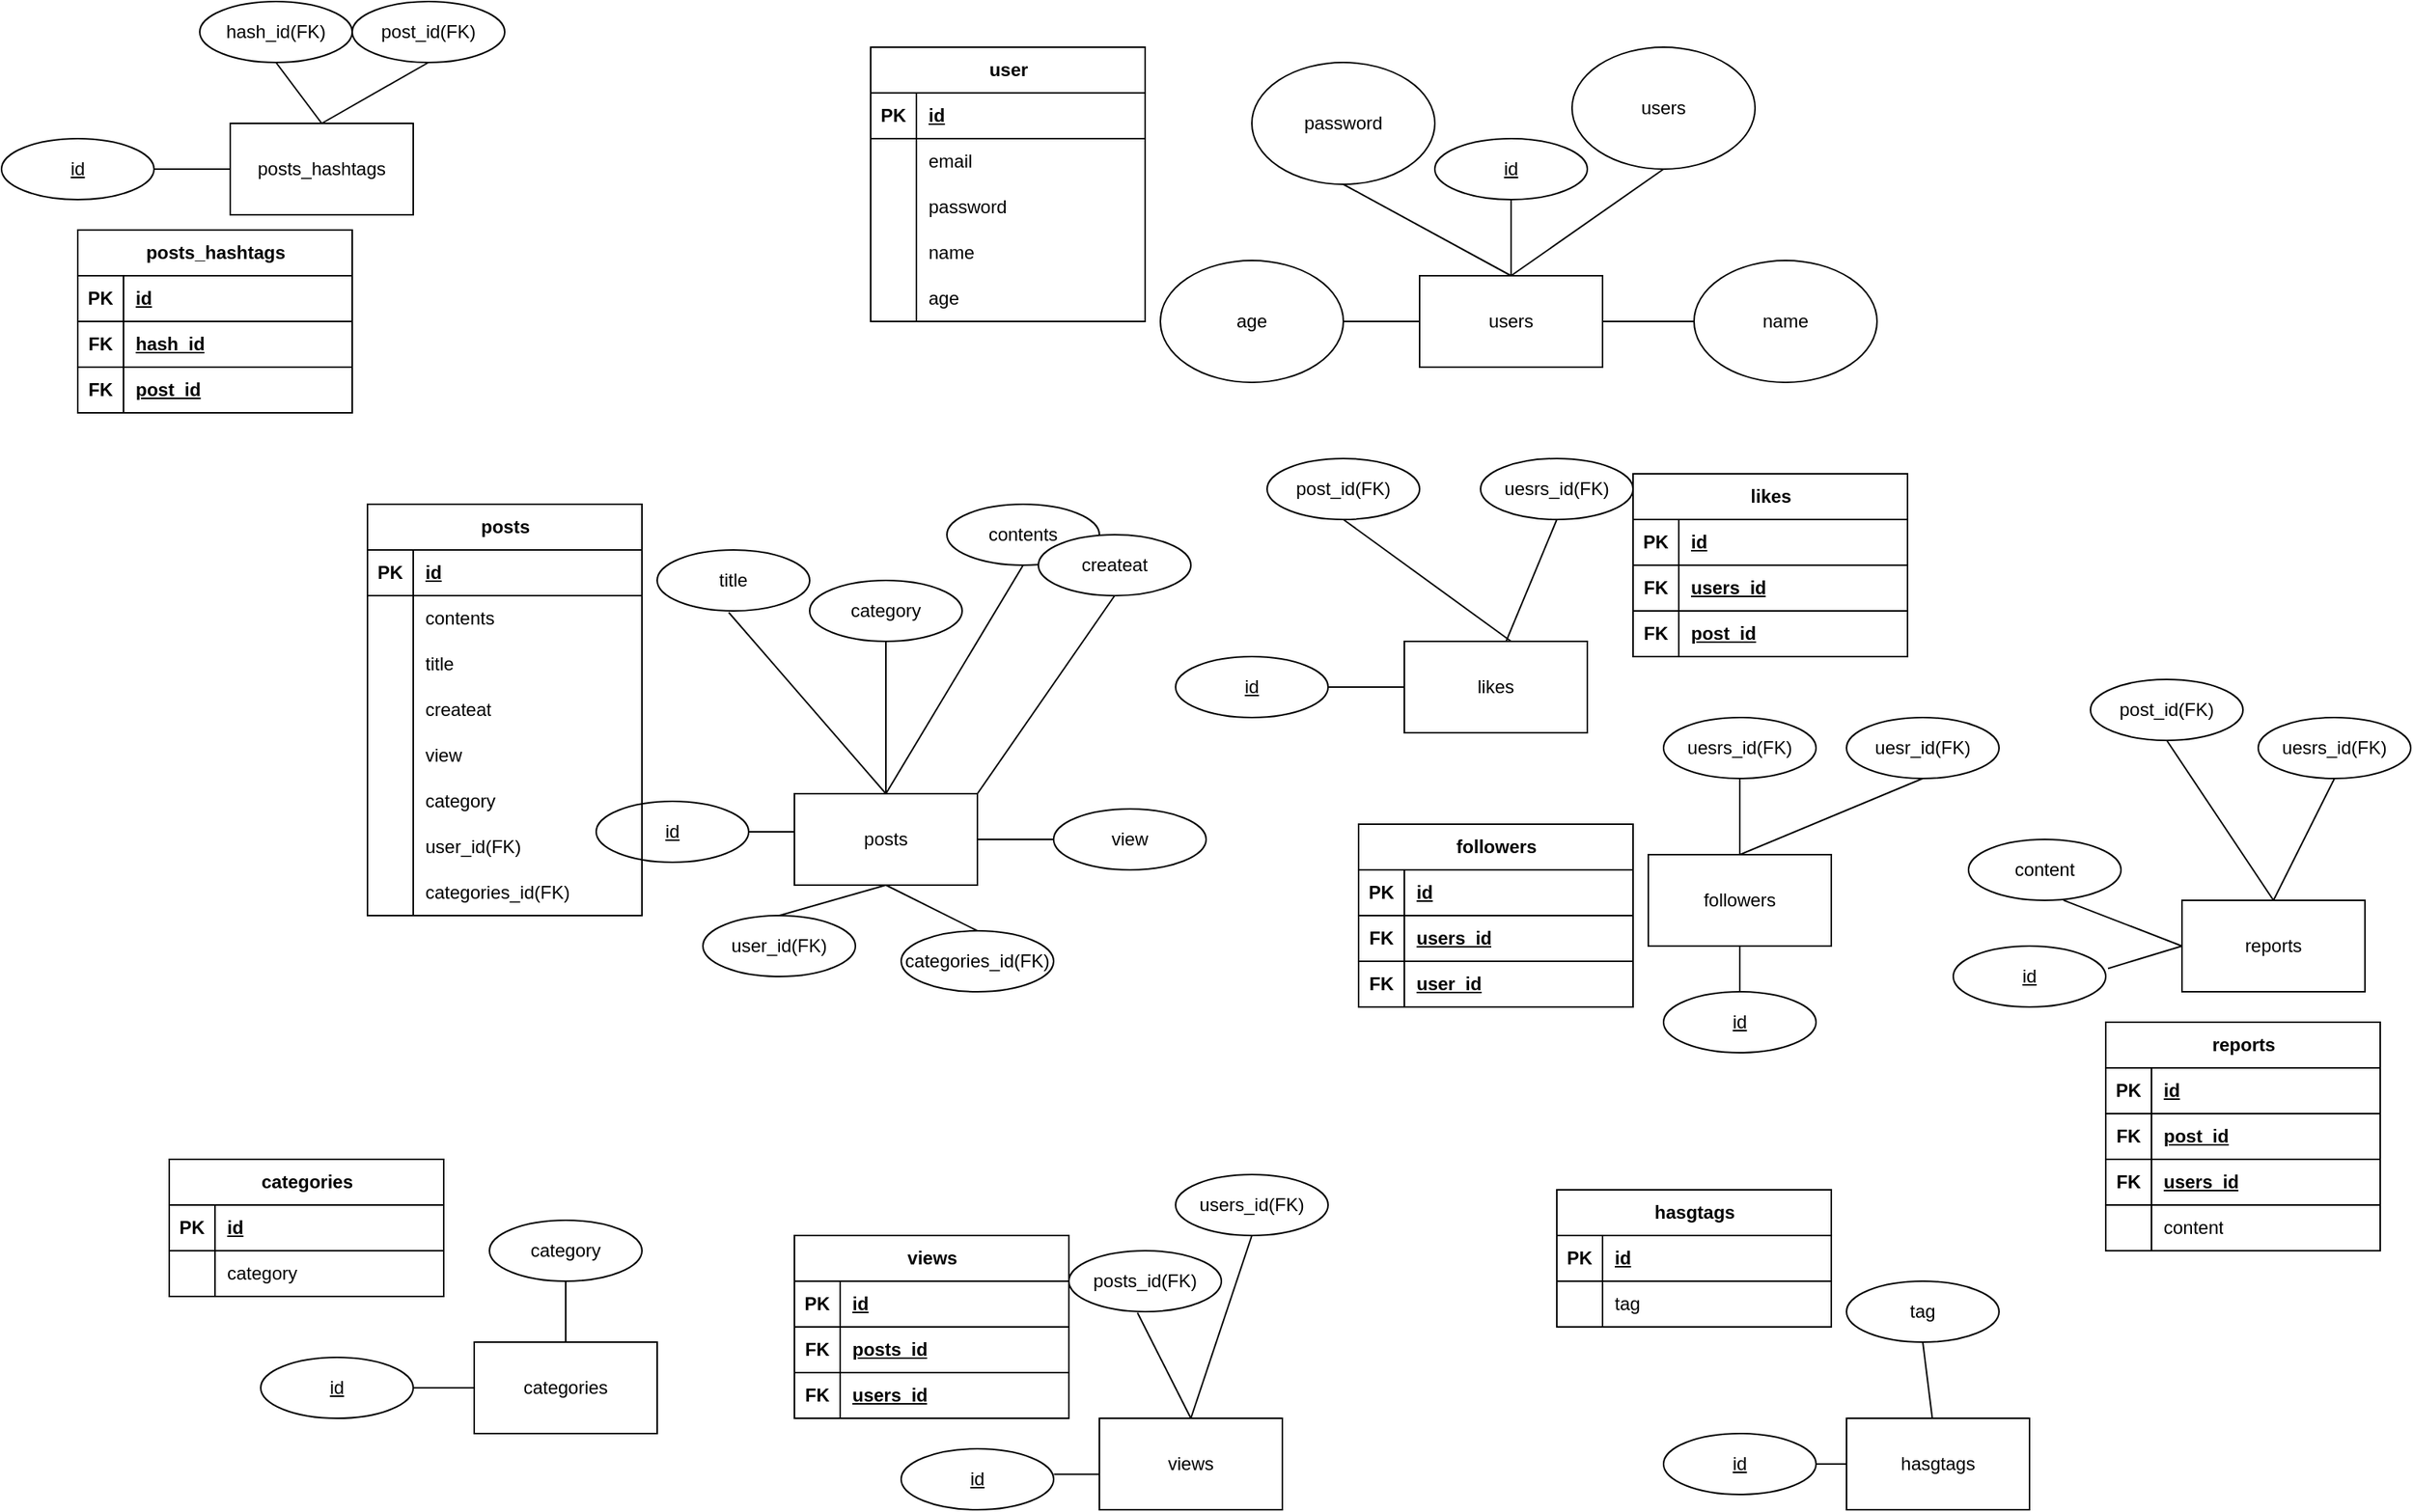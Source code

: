 <mxfile version="28.1.1">
  <diagram name="페이지-1" id="DIiM3CpsFBFA5YNQnWUd">
    <mxGraphModel dx="2733" dy="1023" grid="1" gridSize="10" guides="1" tooltips="1" connect="1" arrows="1" fold="1" page="1" pageScale="1" pageWidth="827" pageHeight="1169" math="0" shadow="0">
      <root>
        <mxCell id="0" />
        <mxCell id="1" parent="0" />
        <mxCell id="_alfN26JkG1Ao862oVnA-1" value="users" style="rounded=0;whiteSpace=wrap;html=1;" vertex="1" parent="1">
          <mxGeometry x="120" y="200" width="120" height="60" as="geometry" />
        </mxCell>
        <mxCell id="_alfN26JkG1Ao862oVnA-2" value="posts" style="rounded=0;whiteSpace=wrap;html=1;" vertex="1" parent="1">
          <mxGeometry x="-290" y="540" width="120" height="60" as="geometry" />
        </mxCell>
        <mxCell id="_alfN26JkG1Ao862oVnA-3" value="categories" style="rounded=0;whiteSpace=wrap;html=1;" vertex="1" parent="1">
          <mxGeometry x="-500" y="900" width="120" height="60" as="geometry" />
        </mxCell>
        <mxCell id="_alfN26JkG1Ao862oVnA-4" value="views" style="rounded=0;whiteSpace=wrap;html=1;" vertex="1" parent="1">
          <mxGeometry x="-90" y="950" width="120" height="60" as="geometry" />
        </mxCell>
        <mxCell id="_alfN26JkG1Ao862oVnA-5" value="hasgtags" style="rounded=0;whiteSpace=wrap;html=1;" vertex="1" parent="1">
          <mxGeometry x="400" y="950" width="120" height="60" as="geometry" />
        </mxCell>
        <mxCell id="_alfN26JkG1Ao862oVnA-6" value="likes" style="rounded=0;whiteSpace=wrap;html=1;" vertex="1" parent="1">
          <mxGeometry x="110" y="440" width="120" height="60" as="geometry" />
        </mxCell>
        <mxCell id="_alfN26JkG1Ao862oVnA-7" value="reports" style="rounded=0;whiteSpace=wrap;html=1;" vertex="1" parent="1">
          <mxGeometry x="620" y="610" width="120" height="60" as="geometry" />
        </mxCell>
        <mxCell id="_alfN26JkG1Ao862oVnA-8" value="posts_hashtags" style="rounded=0;whiteSpace=wrap;html=1;" vertex="1" parent="1">
          <mxGeometry x="-660" y="100" width="120" height="60" as="geometry" />
        </mxCell>
        <mxCell id="_alfN26JkG1Ao862oVnA-9" value="followers" style="rounded=0;whiteSpace=wrap;html=1;" vertex="1" parent="1">
          <mxGeometry x="270" y="580" width="120" height="60" as="geometry" />
        </mxCell>
        <mxCell id="_alfN26JkG1Ao862oVnA-11" value="users" style="ellipse;whiteSpace=wrap;html=1;" vertex="1" parent="1">
          <mxGeometry x="220" y="50" width="120" height="80" as="geometry" />
        </mxCell>
        <mxCell id="_alfN26JkG1Ao862oVnA-12" value="name" style="ellipse;whiteSpace=wrap;html=1;" vertex="1" parent="1">
          <mxGeometry x="300" y="190" width="120" height="80" as="geometry" />
        </mxCell>
        <mxCell id="_alfN26JkG1Ao862oVnA-13" value="age" style="ellipse;whiteSpace=wrap;html=1;" vertex="1" parent="1">
          <mxGeometry x="-50" y="190" width="120" height="80" as="geometry" />
        </mxCell>
        <mxCell id="_alfN26JkG1Ao862oVnA-14" value="id" style="ellipse;whiteSpace=wrap;html=1;align=center;fontStyle=4;" vertex="1" parent="1">
          <mxGeometry x="130" y="110" width="100" height="40" as="geometry" />
        </mxCell>
        <mxCell id="_alfN26JkG1Ao862oVnA-28" value="user" style="shape=table;startSize=30;container=1;collapsible=1;childLayout=tableLayout;fixedRows=1;rowLines=0;fontStyle=1;align=center;resizeLast=1;html=1;" vertex="1" parent="1">
          <mxGeometry x="-240" y="50" width="180" height="180" as="geometry" />
        </mxCell>
        <mxCell id="_alfN26JkG1Ao862oVnA-29" value="" style="shape=tableRow;horizontal=0;startSize=0;swimlaneHead=0;swimlaneBody=0;fillColor=none;collapsible=0;dropTarget=0;points=[[0,0.5],[1,0.5]];portConstraint=eastwest;top=0;left=0;right=0;bottom=1;" vertex="1" parent="_alfN26JkG1Ao862oVnA-28">
          <mxGeometry y="30" width="180" height="30" as="geometry" />
        </mxCell>
        <mxCell id="_alfN26JkG1Ao862oVnA-30" value="PK" style="shape=partialRectangle;connectable=0;fillColor=none;top=0;left=0;bottom=0;right=0;fontStyle=1;overflow=hidden;whiteSpace=wrap;html=1;" vertex="1" parent="_alfN26JkG1Ao862oVnA-29">
          <mxGeometry width="30" height="30" as="geometry">
            <mxRectangle width="30" height="30" as="alternateBounds" />
          </mxGeometry>
        </mxCell>
        <mxCell id="_alfN26JkG1Ao862oVnA-31" value="id" style="shape=partialRectangle;connectable=0;fillColor=none;top=0;left=0;bottom=0;right=0;align=left;spacingLeft=6;fontStyle=5;overflow=hidden;whiteSpace=wrap;html=1;" vertex="1" parent="_alfN26JkG1Ao862oVnA-29">
          <mxGeometry x="30" width="150" height="30" as="geometry">
            <mxRectangle width="150" height="30" as="alternateBounds" />
          </mxGeometry>
        </mxCell>
        <mxCell id="_alfN26JkG1Ao862oVnA-32" value="" style="shape=tableRow;horizontal=0;startSize=0;swimlaneHead=0;swimlaneBody=0;fillColor=none;collapsible=0;dropTarget=0;points=[[0,0.5],[1,0.5]];portConstraint=eastwest;top=0;left=0;right=0;bottom=0;" vertex="1" parent="_alfN26JkG1Ao862oVnA-28">
          <mxGeometry y="60" width="180" height="30" as="geometry" />
        </mxCell>
        <mxCell id="_alfN26JkG1Ao862oVnA-33" value="" style="shape=partialRectangle;connectable=0;fillColor=none;top=0;left=0;bottom=0;right=0;editable=1;overflow=hidden;whiteSpace=wrap;html=1;" vertex="1" parent="_alfN26JkG1Ao862oVnA-32">
          <mxGeometry width="30" height="30" as="geometry">
            <mxRectangle width="30" height="30" as="alternateBounds" />
          </mxGeometry>
        </mxCell>
        <mxCell id="_alfN26JkG1Ao862oVnA-34" value="email" style="shape=partialRectangle;connectable=0;fillColor=none;top=0;left=0;bottom=0;right=0;align=left;spacingLeft=6;overflow=hidden;whiteSpace=wrap;html=1;" vertex="1" parent="_alfN26JkG1Ao862oVnA-32">
          <mxGeometry x="30" width="150" height="30" as="geometry">
            <mxRectangle width="150" height="30" as="alternateBounds" />
          </mxGeometry>
        </mxCell>
        <mxCell id="_alfN26JkG1Ao862oVnA-35" value="" style="shape=tableRow;horizontal=0;startSize=0;swimlaneHead=0;swimlaneBody=0;fillColor=none;collapsible=0;dropTarget=0;points=[[0,0.5],[1,0.5]];portConstraint=eastwest;top=0;left=0;right=0;bottom=0;" vertex="1" parent="_alfN26JkG1Ao862oVnA-28">
          <mxGeometry y="90" width="180" height="30" as="geometry" />
        </mxCell>
        <mxCell id="_alfN26JkG1Ao862oVnA-36" value="" style="shape=partialRectangle;connectable=0;fillColor=none;top=0;left=0;bottom=0;right=0;editable=1;overflow=hidden;whiteSpace=wrap;html=1;" vertex="1" parent="_alfN26JkG1Ao862oVnA-35">
          <mxGeometry width="30" height="30" as="geometry">
            <mxRectangle width="30" height="30" as="alternateBounds" />
          </mxGeometry>
        </mxCell>
        <mxCell id="_alfN26JkG1Ao862oVnA-37" value="password" style="shape=partialRectangle;connectable=0;fillColor=none;top=0;left=0;bottom=0;right=0;align=left;spacingLeft=6;overflow=hidden;whiteSpace=wrap;html=1;" vertex="1" parent="_alfN26JkG1Ao862oVnA-35">
          <mxGeometry x="30" width="150" height="30" as="geometry">
            <mxRectangle width="150" height="30" as="alternateBounds" />
          </mxGeometry>
        </mxCell>
        <mxCell id="_alfN26JkG1Ao862oVnA-38" value="" style="shape=tableRow;horizontal=0;startSize=0;swimlaneHead=0;swimlaneBody=0;fillColor=none;collapsible=0;dropTarget=0;points=[[0,0.5],[1,0.5]];portConstraint=eastwest;top=0;left=0;right=0;bottom=0;" vertex="1" parent="_alfN26JkG1Ao862oVnA-28">
          <mxGeometry y="120" width="180" height="30" as="geometry" />
        </mxCell>
        <mxCell id="_alfN26JkG1Ao862oVnA-39" value="" style="shape=partialRectangle;connectable=0;fillColor=none;top=0;left=0;bottom=0;right=0;editable=1;overflow=hidden;whiteSpace=wrap;html=1;" vertex="1" parent="_alfN26JkG1Ao862oVnA-38">
          <mxGeometry width="30" height="30" as="geometry">
            <mxRectangle width="30" height="30" as="alternateBounds" />
          </mxGeometry>
        </mxCell>
        <mxCell id="_alfN26JkG1Ao862oVnA-40" value="name" style="shape=partialRectangle;connectable=0;fillColor=none;top=0;left=0;bottom=0;right=0;align=left;spacingLeft=6;overflow=hidden;whiteSpace=wrap;html=1;" vertex="1" parent="_alfN26JkG1Ao862oVnA-38">
          <mxGeometry x="30" width="150" height="30" as="geometry">
            <mxRectangle width="150" height="30" as="alternateBounds" />
          </mxGeometry>
        </mxCell>
        <mxCell id="_alfN26JkG1Ao862oVnA-42" value="" style="shape=tableRow;horizontal=0;startSize=0;swimlaneHead=0;swimlaneBody=0;fillColor=none;collapsible=0;dropTarget=0;points=[[0,0.5],[1,0.5]];portConstraint=eastwest;top=0;left=0;right=0;bottom=0;" vertex="1" parent="_alfN26JkG1Ao862oVnA-28">
          <mxGeometry y="150" width="180" height="30" as="geometry" />
        </mxCell>
        <mxCell id="_alfN26JkG1Ao862oVnA-43" value="" style="shape=partialRectangle;connectable=0;fillColor=none;top=0;left=0;bottom=0;right=0;editable=1;overflow=hidden;whiteSpace=wrap;html=1;" vertex="1" parent="_alfN26JkG1Ao862oVnA-42">
          <mxGeometry width="30" height="30" as="geometry">
            <mxRectangle width="30" height="30" as="alternateBounds" />
          </mxGeometry>
        </mxCell>
        <mxCell id="_alfN26JkG1Ao862oVnA-44" value="age" style="shape=partialRectangle;connectable=0;fillColor=none;top=0;left=0;bottom=0;right=0;align=left;spacingLeft=6;overflow=hidden;whiteSpace=wrap;html=1;" vertex="1" parent="_alfN26JkG1Ao862oVnA-42">
          <mxGeometry x="30" width="150" height="30" as="geometry">
            <mxRectangle width="150" height="30" as="alternateBounds" />
          </mxGeometry>
        </mxCell>
        <mxCell id="_alfN26JkG1Ao862oVnA-41" value="password" style="ellipse;whiteSpace=wrap;html=1;" vertex="1" parent="1">
          <mxGeometry x="10" y="60" width="120" height="80" as="geometry" />
        </mxCell>
        <mxCell id="_alfN26JkG1Ao862oVnA-45" value="" style="endArrow=none;html=1;rounded=0;exitX=1;exitY=0.5;exitDx=0;exitDy=0;" edge="1" parent="1" source="_alfN26JkG1Ao862oVnA-1" target="_alfN26JkG1Ao862oVnA-12">
          <mxGeometry relative="1" as="geometry">
            <mxPoint x="280.0" y="229.28" as="sourcePoint" />
            <mxPoint x="512.8" y="190.0" as="targetPoint" />
          </mxGeometry>
        </mxCell>
        <mxCell id="_alfN26JkG1Ao862oVnA-46" value="" style="endArrow=none;html=1;rounded=0;entryX=0.5;entryY=1;entryDx=0;entryDy=0;" edge="1" parent="1" target="_alfN26JkG1Ao862oVnA-11">
          <mxGeometry relative="1" as="geometry">
            <mxPoint x="180" y="200" as="sourcePoint" />
            <mxPoint x="440" y="225" as="targetPoint" />
          </mxGeometry>
        </mxCell>
        <mxCell id="_alfN26JkG1Ao862oVnA-47" value="" style="endArrow=none;html=1;rounded=0;entryX=0.5;entryY=1;entryDx=0;entryDy=0;" edge="1" parent="1" target="_alfN26JkG1Ao862oVnA-14">
          <mxGeometry relative="1" as="geometry">
            <mxPoint x="180" y="200" as="sourcePoint" />
            <mxPoint x="180" y="160" as="targetPoint" />
          </mxGeometry>
        </mxCell>
        <mxCell id="_alfN26JkG1Ao862oVnA-48" value="" style="endArrow=none;html=1;rounded=0;entryX=0.5;entryY=1;entryDx=0;entryDy=0;exitX=0.5;exitY=0;exitDx=0;exitDy=0;" edge="1" parent="1" source="_alfN26JkG1Ao862oVnA-1" target="_alfN26JkG1Ao862oVnA-41">
          <mxGeometry relative="1" as="geometry">
            <mxPoint x="180" y="197" as="sourcePoint" />
            <mxPoint x="72" y="160" as="targetPoint" />
          </mxGeometry>
        </mxCell>
        <mxCell id="_alfN26JkG1Ao862oVnA-49" value="" style="endArrow=none;html=1;rounded=0;entryX=1;entryY=0.5;entryDx=0;entryDy=0;" edge="1" parent="1" target="_alfN26JkG1Ao862oVnA-13">
          <mxGeometry relative="1" as="geometry">
            <mxPoint x="120" y="230" as="sourcePoint" />
            <mxPoint x="76" y="148" as="targetPoint" />
          </mxGeometry>
        </mxCell>
        <mxCell id="_alfN26JkG1Ao862oVnA-50" value="categories_id(FK)" style="ellipse;whiteSpace=wrap;html=1;align=center;" vertex="1" parent="1">
          <mxGeometry x="-220" y="630" width="100" height="40" as="geometry" />
        </mxCell>
        <mxCell id="_alfN26JkG1Ao862oVnA-51" value="user_id(FK)" style="ellipse;whiteSpace=wrap;html=1;align=center;" vertex="1" parent="1">
          <mxGeometry x="-350" y="620" width="100" height="40" as="geometry" />
        </mxCell>
        <mxCell id="_alfN26JkG1Ao862oVnA-52" value="view" style="ellipse;whiteSpace=wrap;html=1;align=center;" vertex="1" parent="1">
          <mxGeometry x="-120" y="550" width="100" height="40" as="geometry" />
        </mxCell>
        <mxCell id="_alfN26JkG1Ao862oVnA-53" value="title" style="ellipse;whiteSpace=wrap;html=1;align=center;" vertex="1" parent="1">
          <mxGeometry x="-380" y="380" width="100" height="40" as="geometry" />
        </mxCell>
        <mxCell id="_alfN26JkG1Ao862oVnA-54" value="contents" style="ellipse;whiteSpace=wrap;html=1;align=center;" vertex="1" parent="1">
          <mxGeometry x="-190" y="350" width="100" height="40" as="geometry" />
        </mxCell>
        <mxCell id="_alfN26JkG1Ao862oVnA-55" value="createat" style="ellipse;whiteSpace=wrap;html=1;align=center;" vertex="1" parent="1">
          <mxGeometry x="-130" y="370" width="100" height="40" as="geometry" />
        </mxCell>
        <mxCell id="_alfN26JkG1Ao862oVnA-56" value="category" style="ellipse;whiteSpace=wrap;html=1;align=center;" vertex="1" parent="1">
          <mxGeometry x="-280" y="400" width="100" height="40" as="geometry" />
        </mxCell>
        <mxCell id="_alfN26JkG1Ao862oVnA-57" value="id" style="ellipse;whiteSpace=wrap;html=1;align=center;fontStyle=4;" vertex="1" parent="1">
          <mxGeometry x="-420" y="545" width="100" height="40" as="geometry" />
        </mxCell>
        <mxCell id="_alfN26JkG1Ao862oVnA-59" value="" style="endArrow=none;html=1;rounded=0;exitX=1;exitY=0.5;exitDx=0;exitDy=0;entryX=0;entryY=0.417;entryDx=0;entryDy=0;entryPerimeter=0;" edge="1" parent="1" source="_alfN26JkG1Ao862oVnA-57" target="_alfN26JkG1Ao862oVnA-2">
          <mxGeometry relative="1" as="geometry">
            <mxPoint x="-120" y="500" as="sourcePoint" />
            <mxPoint x="40" y="500" as="targetPoint" />
          </mxGeometry>
        </mxCell>
        <mxCell id="_alfN26JkG1Ao862oVnA-60" value="" style="endArrow=none;html=1;rounded=0;exitX=0.5;exitY=1;exitDx=0;exitDy=0;entryX=0.5;entryY=0;entryDx=0;entryDy=0;" edge="1" parent="1" source="_alfN26JkG1Ao862oVnA-56" target="_alfN26JkG1Ao862oVnA-2">
          <mxGeometry relative="1" as="geometry">
            <mxPoint x="-230" y="500" as="sourcePoint" />
            <mxPoint x="-200" y="500" as="targetPoint" />
          </mxGeometry>
        </mxCell>
        <mxCell id="_alfN26JkG1Ao862oVnA-61" value="" style="endArrow=none;html=1;rounded=0;exitX=0.5;exitY=1;exitDx=0;exitDy=0;entryX=0.5;entryY=0;entryDx=0;entryDy=0;" edge="1" parent="1" source="_alfN26JkG1Ao862oVnA-54" target="_alfN26JkG1Ao862oVnA-2">
          <mxGeometry relative="1" as="geometry">
            <mxPoint x="-220" y="450" as="sourcePoint" />
            <mxPoint x="-220" y="550" as="targetPoint" />
          </mxGeometry>
        </mxCell>
        <mxCell id="_alfN26JkG1Ao862oVnA-62" value="" style="endArrow=none;html=1;rounded=0;exitX=0.5;exitY=1;exitDx=0;exitDy=0;entryX=1;entryY=0;entryDx=0;entryDy=0;" edge="1" parent="1" source="_alfN26JkG1Ao862oVnA-55" target="_alfN26JkG1Ao862oVnA-2">
          <mxGeometry relative="1" as="geometry">
            <mxPoint x="-140" y="480" as="sourcePoint" />
            <mxPoint x="-220" y="550" as="targetPoint" />
          </mxGeometry>
        </mxCell>
        <mxCell id="_alfN26JkG1Ao862oVnA-63" value="" style="endArrow=none;html=1;rounded=0;exitX=0.469;exitY=1.025;exitDx=0;exitDy=0;entryX=0.5;entryY=0;entryDx=0;entryDy=0;exitPerimeter=0;" edge="1" parent="1" source="_alfN26JkG1Ao862oVnA-53" target="_alfN26JkG1Ao862oVnA-2">
          <mxGeometry relative="1" as="geometry">
            <mxPoint x="-220" y="450" as="sourcePoint" />
            <mxPoint x="-220" y="550" as="targetPoint" />
          </mxGeometry>
        </mxCell>
        <mxCell id="_alfN26JkG1Ao862oVnA-64" value="posts" style="shape=table;startSize=30;container=1;collapsible=1;childLayout=tableLayout;fixedRows=1;rowLines=0;fontStyle=1;align=center;resizeLast=1;html=1;" vertex="1" parent="1">
          <mxGeometry x="-570" y="350" width="180" height="270" as="geometry" />
        </mxCell>
        <mxCell id="_alfN26JkG1Ao862oVnA-65" value="" style="shape=tableRow;horizontal=0;startSize=0;swimlaneHead=0;swimlaneBody=0;fillColor=none;collapsible=0;dropTarget=0;points=[[0,0.5],[1,0.5]];portConstraint=eastwest;top=0;left=0;right=0;bottom=1;" vertex="1" parent="_alfN26JkG1Ao862oVnA-64">
          <mxGeometry y="30" width="180" height="30" as="geometry" />
        </mxCell>
        <mxCell id="_alfN26JkG1Ao862oVnA-66" value="PK" style="shape=partialRectangle;connectable=0;fillColor=none;top=0;left=0;bottom=0;right=0;fontStyle=1;overflow=hidden;whiteSpace=wrap;html=1;" vertex="1" parent="_alfN26JkG1Ao862oVnA-65">
          <mxGeometry width="30" height="30" as="geometry">
            <mxRectangle width="30" height="30" as="alternateBounds" />
          </mxGeometry>
        </mxCell>
        <mxCell id="_alfN26JkG1Ao862oVnA-67" value="id" style="shape=partialRectangle;connectable=0;fillColor=none;top=0;left=0;bottom=0;right=0;align=left;spacingLeft=6;fontStyle=5;overflow=hidden;whiteSpace=wrap;html=1;" vertex="1" parent="_alfN26JkG1Ao862oVnA-65">
          <mxGeometry x="30" width="150" height="30" as="geometry">
            <mxRectangle width="150" height="30" as="alternateBounds" />
          </mxGeometry>
        </mxCell>
        <mxCell id="_alfN26JkG1Ao862oVnA-68" value="" style="shape=tableRow;horizontal=0;startSize=0;swimlaneHead=0;swimlaneBody=0;fillColor=none;collapsible=0;dropTarget=0;points=[[0,0.5],[1,0.5]];portConstraint=eastwest;top=0;left=0;right=0;bottom=0;" vertex="1" parent="_alfN26JkG1Ao862oVnA-64">
          <mxGeometry y="60" width="180" height="30" as="geometry" />
        </mxCell>
        <mxCell id="_alfN26JkG1Ao862oVnA-69" value="" style="shape=partialRectangle;connectable=0;fillColor=none;top=0;left=0;bottom=0;right=0;editable=1;overflow=hidden;whiteSpace=wrap;html=1;" vertex="1" parent="_alfN26JkG1Ao862oVnA-68">
          <mxGeometry width="30" height="30" as="geometry">
            <mxRectangle width="30" height="30" as="alternateBounds" />
          </mxGeometry>
        </mxCell>
        <mxCell id="_alfN26JkG1Ao862oVnA-70" value="contents" style="shape=partialRectangle;connectable=0;fillColor=none;top=0;left=0;bottom=0;right=0;align=left;spacingLeft=6;overflow=hidden;whiteSpace=wrap;html=1;" vertex="1" parent="_alfN26JkG1Ao862oVnA-68">
          <mxGeometry x="30" width="150" height="30" as="geometry">
            <mxRectangle width="150" height="30" as="alternateBounds" />
          </mxGeometry>
        </mxCell>
        <mxCell id="_alfN26JkG1Ao862oVnA-71" value="" style="shape=tableRow;horizontal=0;startSize=0;swimlaneHead=0;swimlaneBody=0;fillColor=none;collapsible=0;dropTarget=0;points=[[0,0.5],[1,0.5]];portConstraint=eastwest;top=0;left=0;right=0;bottom=0;" vertex="1" parent="_alfN26JkG1Ao862oVnA-64">
          <mxGeometry y="90" width="180" height="30" as="geometry" />
        </mxCell>
        <mxCell id="_alfN26JkG1Ao862oVnA-72" value="" style="shape=partialRectangle;connectable=0;fillColor=none;top=0;left=0;bottom=0;right=0;editable=1;overflow=hidden;whiteSpace=wrap;html=1;" vertex="1" parent="_alfN26JkG1Ao862oVnA-71">
          <mxGeometry width="30" height="30" as="geometry">
            <mxRectangle width="30" height="30" as="alternateBounds" />
          </mxGeometry>
        </mxCell>
        <mxCell id="_alfN26JkG1Ao862oVnA-73" value="title" style="shape=partialRectangle;connectable=0;fillColor=none;top=0;left=0;bottom=0;right=0;align=left;spacingLeft=6;overflow=hidden;whiteSpace=wrap;html=1;" vertex="1" parent="_alfN26JkG1Ao862oVnA-71">
          <mxGeometry x="30" width="150" height="30" as="geometry">
            <mxRectangle width="150" height="30" as="alternateBounds" />
          </mxGeometry>
        </mxCell>
        <mxCell id="_alfN26JkG1Ao862oVnA-74" value="" style="shape=tableRow;horizontal=0;startSize=0;swimlaneHead=0;swimlaneBody=0;fillColor=none;collapsible=0;dropTarget=0;points=[[0,0.5],[1,0.5]];portConstraint=eastwest;top=0;left=0;right=0;bottom=0;" vertex="1" parent="_alfN26JkG1Ao862oVnA-64">
          <mxGeometry y="120" width="180" height="30" as="geometry" />
        </mxCell>
        <mxCell id="_alfN26JkG1Ao862oVnA-75" value="" style="shape=partialRectangle;connectable=0;fillColor=none;top=0;left=0;bottom=0;right=0;editable=1;overflow=hidden;whiteSpace=wrap;html=1;" vertex="1" parent="_alfN26JkG1Ao862oVnA-74">
          <mxGeometry width="30" height="30" as="geometry">
            <mxRectangle width="30" height="30" as="alternateBounds" />
          </mxGeometry>
        </mxCell>
        <mxCell id="_alfN26JkG1Ao862oVnA-76" value="createat" style="shape=partialRectangle;connectable=0;fillColor=none;top=0;left=0;bottom=0;right=0;align=left;spacingLeft=6;overflow=hidden;whiteSpace=wrap;html=1;" vertex="1" parent="_alfN26JkG1Ao862oVnA-74">
          <mxGeometry x="30" width="150" height="30" as="geometry">
            <mxRectangle width="150" height="30" as="alternateBounds" />
          </mxGeometry>
        </mxCell>
        <mxCell id="_alfN26JkG1Ao862oVnA-77" value="" style="shape=tableRow;horizontal=0;startSize=0;swimlaneHead=0;swimlaneBody=0;fillColor=none;collapsible=0;dropTarget=0;points=[[0,0.5],[1,0.5]];portConstraint=eastwest;top=0;left=0;right=0;bottom=0;" vertex="1" parent="_alfN26JkG1Ao862oVnA-64">
          <mxGeometry y="150" width="180" height="30" as="geometry" />
        </mxCell>
        <mxCell id="_alfN26JkG1Ao862oVnA-78" value="" style="shape=partialRectangle;connectable=0;fillColor=none;top=0;left=0;bottom=0;right=0;editable=1;overflow=hidden;whiteSpace=wrap;html=1;" vertex="1" parent="_alfN26JkG1Ao862oVnA-77">
          <mxGeometry width="30" height="30" as="geometry">
            <mxRectangle width="30" height="30" as="alternateBounds" />
          </mxGeometry>
        </mxCell>
        <mxCell id="_alfN26JkG1Ao862oVnA-79" value="view" style="shape=partialRectangle;connectable=0;fillColor=none;top=0;left=0;bottom=0;right=0;align=left;spacingLeft=6;overflow=hidden;whiteSpace=wrap;html=1;" vertex="1" parent="_alfN26JkG1Ao862oVnA-77">
          <mxGeometry x="30" width="150" height="30" as="geometry">
            <mxRectangle width="150" height="30" as="alternateBounds" />
          </mxGeometry>
        </mxCell>
        <mxCell id="_alfN26JkG1Ao862oVnA-83" value="" style="shape=tableRow;horizontal=0;startSize=0;swimlaneHead=0;swimlaneBody=0;fillColor=none;collapsible=0;dropTarget=0;points=[[0,0.5],[1,0.5]];portConstraint=eastwest;top=0;left=0;right=0;bottom=0;" vertex="1" parent="_alfN26JkG1Ao862oVnA-64">
          <mxGeometry y="180" width="180" height="30" as="geometry" />
        </mxCell>
        <mxCell id="_alfN26JkG1Ao862oVnA-84" value="" style="shape=partialRectangle;connectable=0;fillColor=none;top=0;left=0;bottom=0;right=0;editable=1;overflow=hidden;whiteSpace=wrap;html=1;" vertex="1" parent="_alfN26JkG1Ao862oVnA-83">
          <mxGeometry width="30" height="30" as="geometry">
            <mxRectangle width="30" height="30" as="alternateBounds" />
          </mxGeometry>
        </mxCell>
        <mxCell id="_alfN26JkG1Ao862oVnA-85" value="category" style="shape=partialRectangle;connectable=0;fillColor=none;top=0;left=0;bottom=0;right=0;align=left;spacingLeft=6;overflow=hidden;whiteSpace=wrap;html=1;" vertex="1" parent="_alfN26JkG1Ao862oVnA-83">
          <mxGeometry x="30" width="150" height="30" as="geometry">
            <mxRectangle width="150" height="30" as="alternateBounds" />
          </mxGeometry>
        </mxCell>
        <mxCell id="_alfN26JkG1Ao862oVnA-105" value="" style="shape=tableRow;horizontal=0;startSize=0;swimlaneHead=0;swimlaneBody=0;fillColor=none;collapsible=0;dropTarget=0;points=[[0,0.5],[1,0.5]];portConstraint=eastwest;top=0;left=0;right=0;bottom=0;" vertex="1" parent="_alfN26JkG1Ao862oVnA-64">
          <mxGeometry y="210" width="180" height="30" as="geometry" />
        </mxCell>
        <mxCell id="_alfN26JkG1Ao862oVnA-106" value="" style="shape=partialRectangle;connectable=0;fillColor=none;top=0;left=0;bottom=0;right=0;editable=1;overflow=hidden;whiteSpace=wrap;html=1;" vertex="1" parent="_alfN26JkG1Ao862oVnA-105">
          <mxGeometry width="30" height="30" as="geometry">
            <mxRectangle width="30" height="30" as="alternateBounds" />
          </mxGeometry>
        </mxCell>
        <mxCell id="_alfN26JkG1Ao862oVnA-107" value="user_id(FK)" style="shape=partialRectangle;connectable=0;fillColor=none;top=0;left=0;bottom=0;right=0;align=left;spacingLeft=6;overflow=hidden;whiteSpace=wrap;html=1;" vertex="1" parent="_alfN26JkG1Ao862oVnA-105">
          <mxGeometry x="30" width="150" height="30" as="geometry">
            <mxRectangle width="150" height="30" as="alternateBounds" />
          </mxGeometry>
        </mxCell>
        <mxCell id="_alfN26JkG1Ao862oVnA-108" value="" style="shape=tableRow;horizontal=0;startSize=0;swimlaneHead=0;swimlaneBody=0;fillColor=none;collapsible=0;dropTarget=0;points=[[0,0.5],[1,0.5]];portConstraint=eastwest;top=0;left=0;right=0;bottom=0;" vertex="1" parent="_alfN26JkG1Ao862oVnA-64">
          <mxGeometry y="240" width="180" height="30" as="geometry" />
        </mxCell>
        <mxCell id="_alfN26JkG1Ao862oVnA-109" value="" style="shape=partialRectangle;connectable=0;fillColor=none;top=0;left=0;bottom=0;right=0;editable=1;overflow=hidden;whiteSpace=wrap;html=1;" vertex="1" parent="_alfN26JkG1Ao862oVnA-108">
          <mxGeometry width="30" height="30" as="geometry">
            <mxRectangle width="30" height="30" as="alternateBounds" />
          </mxGeometry>
        </mxCell>
        <mxCell id="_alfN26JkG1Ao862oVnA-110" value="categories_id(FK)" style="shape=partialRectangle;connectable=0;fillColor=none;top=0;left=0;bottom=0;right=0;align=left;spacingLeft=6;overflow=hidden;whiteSpace=wrap;html=1;" vertex="1" parent="_alfN26JkG1Ao862oVnA-108">
          <mxGeometry x="30" width="150" height="30" as="geometry">
            <mxRectangle width="150" height="30" as="alternateBounds" />
          </mxGeometry>
        </mxCell>
        <mxCell id="_alfN26JkG1Ao862oVnA-80" value="" style="endArrow=none;html=1;rounded=0;exitX=1;exitY=0.5;exitDx=0;exitDy=0;entryX=0;entryY=0.5;entryDx=0;entryDy=0;" edge="1" parent="1" source="_alfN26JkG1Ao862oVnA-2" target="_alfN26JkG1Ao862oVnA-52">
          <mxGeometry relative="1" as="geometry">
            <mxPoint x="-120" y="500" as="sourcePoint" />
            <mxPoint x="40" y="500" as="targetPoint" />
          </mxGeometry>
        </mxCell>
        <mxCell id="_alfN26JkG1Ao862oVnA-81" value="" style="endArrow=none;html=1;rounded=0;exitX=0.5;exitY=1;exitDx=0;exitDy=0;entryX=0.5;entryY=0;entryDx=0;entryDy=0;" edge="1" parent="1" source="_alfN26JkG1Ao862oVnA-2" target="_alfN26JkG1Ao862oVnA-50">
          <mxGeometry relative="1" as="geometry">
            <mxPoint x="-160" y="580" as="sourcePoint" />
            <mxPoint x="-110" y="580" as="targetPoint" />
          </mxGeometry>
        </mxCell>
        <mxCell id="_alfN26JkG1Ao862oVnA-82" value="" style="endArrow=none;html=1;rounded=0;exitX=0.5;exitY=0;exitDx=0;exitDy=0;" edge="1" parent="1" source="_alfN26JkG1Ao862oVnA-51">
          <mxGeometry relative="1" as="geometry">
            <mxPoint x="-220" y="610" as="sourcePoint" />
            <mxPoint x="-230" y="600" as="targetPoint" />
          </mxGeometry>
        </mxCell>
        <mxCell id="_alfN26JkG1Ao862oVnA-111" value="category" style="ellipse;whiteSpace=wrap;html=1;align=center;" vertex="1" parent="1">
          <mxGeometry x="-490" y="820" width="100" height="40" as="geometry" />
        </mxCell>
        <mxCell id="_alfN26JkG1Ao862oVnA-112" value="id" style="ellipse;whiteSpace=wrap;html=1;align=center;fontStyle=4;" vertex="1" parent="1">
          <mxGeometry x="-640" y="910" width="100" height="40" as="geometry" />
        </mxCell>
        <mxCell id="_alfN26JkG1Ao862oVnA-113" value="" style="endArrow=none;html=1;rounded=0;exitX=1;exitY=0.5;exitDx=0;exitDy=0;entryX=0;entryY=0.5;entryDx=0;entryDy=0;" edge="1" parent="1" source="_alfN26JkG1Ao862oVnA-112" target="_alfN26JkG1Ao862oVnA-3">
          <mxGeometry relative="1" as="geometry">
            <mxPoint x="-200" y="760" as="sourcePoint" />
            <mxPoint x="-40" y="760" as="targetPoint" />
          </mxGeometry>
        </mxCell>
        <mxCell id="_alfN26JkG1Ao862oVnA-114" value="" style="endArrow=none;html=1;rounded=0;exitX=0.5;exitY=1;exitDx=0;exitDy=0;entryX=0.5;entryY=0;entryDx=0;entryDy=0;" edge="1" parent="1" source="_alfN26JkG1Ao862oVnA-111" target="_alfN26JkG1Ao862oVnA-3">
          <mxGeometry relative="1" as="geometry">
            <mxPoint x="-530" y="940" as="sourcePoint" />
            <mxPoint x="-490" y="940" as="targetPoint" />
          </mxGeometry>
        </mxCell>
        <mxCell id="_alfN26JkG1Ao862oVnA-115" value="categories" style="shape=table;startSize=30;container=1;collapsible=1;childLayout=tableLayout;fixedRows=1;rowLines=0;fontStyle=1;align=center;resizeLast=1;html=1;" vertex="1" parent="1">
          <mxGeometry x="-700" y="780" width="180" height="90" as="geometry" />
        </mxCell>
        <mxCell id="_alfN26JkG1Ao862oVnA-116" value="" style="shape=tableRow;horizontal=0;startSize=0;swimlaneHead=0;swimlaneBody=0;fillColor=none;collapsible=0;dropTarget=0;points=[[0,0.5],[1,0.5]];portConstraint=eastwest;top=0;left=0;right=0;bottom=1;" vertex="1" parent="_alfN26JkG1Ao862oVnA-115">
          <mxGeometry y="30" width="180" height="30" as="geometry" />
        </mxCell>
        <mxCell id="_alfN26JkG1Ao862oVnA-117" value="PK" style="shape=partialRectangle;connectable=0;fillColor=none;top=0;left=0;bottom=0;right=0;fontStyle=1;overflow=hidden;whiteSpace=wrap;html=1;" vertex="1" parent="_alfN26JkG1Ao862oVnA-116">
          <mxGeometry width="30" height="30" as="geometry">
            <mxRectangle width="30" height="30" as="alternateBounds" />
          </mxGeometry>
        </mxCell>
        <mxCell id="_alfN26JkG1Ao862oVnA-118" value="id" style="shape=partialRectangle;connectable=0;fillColor=none;top=0;left=0;bottom=0;right=0;align=left;spacingLeft=6;fontStyle=5;overflow=hidden;whiteSpace=wrap;html=1;" vertex="1" parent="_alfN26JkG1Ao862oVnA-116">
          <mxGeometry x="30" width="150" height="30" as="geometry">
            <mxRectangle width="150" height="30" as="alternateBounds" />
          </mxGeometry>
        </mxCell>
        <mxCell id="_alfN26JkG1Ao862oVnA-119" value="" style="shape=tableRow;horizontal=0;startSize=0;swimlaneHead=0;swimlaneBody=0;fillColor=none;collapsible=0;dropTarget=0;points=[[0,0.5],[1,0.5]];portConstraint=eastwest;top=0;left=0;right=0;bottom=0;" vertex="1" parent="_alfN26JkG1Ao862oVnA-115">
          <mxGeometry y="60" width="180" height="30" as="geometry" />
        </mxCell>
        <mxCell id="_alfN26JkG1Ao862oVnA-120" value="" style="shape=partialRectangle;connectable=0;fillColor=none;top=0;left=0;bottom=0;right=0;editable=1;overflow=hidden;whiteSpace=wrap;html=1;" vertex="1" parent="_alfN26JkG1Ao862oVnA-119">
          <mxGeometry width="30" height="30" as="geometry">
            <mxRectangle width="30" height="30" as="alternateBounds" />
          </mxGeometry>
        </mxCell>
        <mxCell id="_alfN26JkG1Ao862oVnA-121" value="category" style="shape=partialRectangle;connectable=0;fillColor=none;top=0;left=0;bottom=0;right=0;align=left;spacingLeft=6;overflow=hidden;whiteSpace=wrap;html=1;" vertex="1" parent="_alfN26JkG1Ao862oVnA-119">
          <mxGeometry x="30" width="150" height="30" as="geometry">
            <mxRectangle width="150" height="30" as="alternateBounds" />
          </mxGeometry>
        </mxCell>
        <mxCell id="_alfN26JkG1Ao862oVnA-140" value="posts_id(FK)" style="ellipse;whiteSpace=wrap;html=1;align=center;" vertex="1" parent="1">
          <mxGeometry x="-110" y="840" width="100" height="40" as="geometry" />
        </mxCell>
        <mxCell id="_alfN26JkG1Ao862oVnA-141" value="users_id(FK)" style="ellipse;whiteSpace=wrap;html=1;align=center;" vertex="1" parent="1">
          <mxGeometry x="-40" y="790" width="100" height="40" as="geometry" />
        </mxCell>
        <mxCell id="_alfN26JkG1Ao862oVnA-142" value="id" style="ellipse;whiteSpace=wrap;html=1;align=center;fontStyle=4;" vertex="1" parent="1">
          <mxGeometry x="-220" y="970" width="100" height="40" as="geometry" />
        </mxCell>
        <mxCell id="_alfN26JkG1Ao862oVnA-143" value="views" style="shape=table;startSize=30;container=1;collapsible=1;childLayout=tableLayout;fixedRows=1;rowLines=0;fontStyle=1;align=center;resizeLast=1;html=1;" vertex="1" parent="1">
          <mxGeometry x="-290" y="830" width="180" height="120" as="geometry" />
        </mxCell>
        <mxCell id="_alfN26JkG1Ao862oVnA-144" value="" style="shape=tableRow;horizontal=0;startSize=0;swimlaneHead=0;swimlaneBody=0;fillColor=none;collapsible=0;dropTarget=0;points=[[0,0.5],[1,0.5]];portConstraint=eastwest;top=0;left=0;right=0;bottom=1;" vertex="1" parent="_alfN26JkG1Ao862oVnA-143">
          <mxGeometry y="30" width="180" height="30" as="geometry" />
        </mxCell>
        <mxCell id="_alfN26JkG1Ao862oVnA-145" value="PK" style="shape=partialRectangle;connectable=0;fillColor=none;top=0;left=0;bottom=0;right=0;fontStyle=1;overflow=hidden;whiteSpace=wrap;html=1;" vertex="1" parent="_alfN26JkG1Ao862oVnA-144">
          <mxGeometry width="30" height="30" as="geometry">
            <mxRectangle width="30" height="30" as="alternateBounds" />
          </mxGeometry>
        </mxCell>
        <mxCell id="_alfN26JkG1Ao862oVnA-146" value="id" style="shape=partialRectangle;connectable=0;fillColor=none;top=0;left=0;bottom=0;right=0;align=left;spacingLeft=6;fontStyle=5;overflow=hidden;whiteSpace=wrap;html=1;" vertex="1" parent="_alfN26JkG1Ao862oVnA-144">
          <mxGeometry x="30" width="150" height="30" as="geometry">
            <mxRectangle width="150" height="30" as="alternateBounds" />
          </mxGeometry>
        </mxCell>
        <mxCell id="_alfN26JkG1Ao862oVnA-174" value="" style="shape=tableRow;horizontal=0;startSize=0;swimlaneHead=0;swimlaneBody=0;fillColor=none;collapsible=0;dropTarget=0;points=[[0,0.5],[1,0.5]];portConstraint=eastwest;top=0;left=0;right=0;bottom=1;" vertex="1" parent="_alfN26JkG1Ao862oVnA-143">
          <mxGeometry y="60" width="180" height="30" as="geometry" />
        </mxCell>
        <mxCell id="_alfN26JkG1Ao862oVnA-175" value="FK" style="shape=partialRectangle;connectable=0;fillColor=none;top=0;left=0;bottom=0;right=0;fontStyle=1;overflow=hidden;whiteSpace=wrap;html=1;" vertex="1" parent="_alfN26JkG1Ao862oVnA-174">
          <mxGeometry width="30" height="30" as="geometry">
            <mxRectangle width="30" height="30" as="alternateBounds" />
          </mxGeometry>
        </mxCell>
        <mxCell id="_alfN26JkG1Ao862oVnA-176" value="posts_id" style="shape=partialRectangle;connectable=0;fillColor=none;top=0;left=0;bottom=0;right=0;align=left;spacingLeft=6;fontStyle=5;overflow=hidden;whiteSpace=wrap;html=1;strokeColor=default;" vertex="1" parent="_alfN26JkG1Ao862oVnA-174">
          <mxGeometry x="30" width="150" height="30" as="geometry">
            <mxRectangle width="150" height="30" as="alternateBounds" />
          </mxGeometry>
        </mxCell>
        <mxCell id="_alfN26JkG1Ao862oVnA-177" value="" style="shape=tableRow;horizontal=0;startSize=0;swimlaneHead=0;swimlaneBody=0;fillColor=none;collapsible=0;dropTarget=0;points=[[0,0.5],[1,0.5]];portConstraint=eastwest;top=0;left=0;right=0;bottom=1;" vertex="1" parent="_alfN26JkG1Ao862oVnA-143">
          <mxGeometry y="90" width="180" height="30" as="geometry" />
        </mxCell>
        <mxCell id="_alfN26JkG1Ao862oVnA-178" value="FK" style="shape=partialRectangle;connectable=0;fillColor=none;top=0;left=0;bottom=0;right=0;fontStyle=1;overflow=hidden;whiteSpace=wrap;html=1;" vertex="1" parent="_alfN26JkG1Ao862oVnA-177">
          <mxGeometry width="30" height="30" as="geometry">
            <mxRectangle width="30" height="30" as="alternateBounds" />
          </mxGeometry>
        </mxCell>
        <mxCell id="_alfN26JkG1Ao862oVnA-179" value="users_id" style="shape=partialRectangle;connectable=0;fillColor=none;top=0;left=0;bottom=0;right=0;align=left;spacingLeft=6;fontStyle=5;overflow=hidden;whiteSpace=wrap;html=1;" vertex="1" parent="_alfN26JkG1Ao862oVnA-177">
          <mxGeometry x="30" width="150" height="30" as="geometry">
            <mxRectangle width="150" height="30" as="alternateBounds" />
          </mxGeometry>
        </mxCell>
        <mxCell id="_alfN26JkG1Ao862oVnA-150" value="" style="endArrow=none;html=1;rounded=0;exitX=1.002;exitY=0.418;exitDx=0;exitDy=0;exitPerimeter=0;entryX=0;entryY=0.612;entryDx=0;entryDy=0;entryPerimeter=0;" edge="1" parent="1" source="_alfN26JkG1Ao862oVnA-142" target="_alfN26JkG1Ao862oVnA-4">
          <mxGeometry relative="1" as="geometry">
            <mxPoint x="-150" y="870" as="sourcePoint" />
            <mxPoint x="10" y="870" as="targetPoint" />
          </mxGeometry>
        </mxCell>
        <mxCell id="_alfN26JkG1Ao862oVnA-151" value="" style="endArrow=none;html=1;rounded=0;exitX=0.45;exitY=1.019;exitDx=0;exitDy=0;exitPerimeter=0;entryX=0.5;entryY=0;entryDx=0;entryDy=0;" edge="1" parent="1" source="_alfN26JkG1Ao862oVnA-140" target="_alfN26JkG1Ao862oVnA-4">
          <mxGeometry relative="1" as="geometry">
            <mxPoint x="-75" y="920" as="sourcePoint" />
            <mxPoint x="-45" y="920" as="targetPoint" />
          </mxGeometry>
        </mxCell>
        <mxCell id="_alfN26JkG1Ao862oVnA-152" value="" style="endArrow=none;html=1;rounded=0;exitX=0.5;exitY=1;exitDx=0;exitDy=0;entryX=0.5;entryY=0;entryDx=0;entryDy=0;" edge="1" parent="1" source="_alfN26JkG1Ao862oVnA-141" target="_alfN26JkG1Ao862oVnA-4">
          <mxGeometry relative="1" as="geometry">
            <mxPoint x="-55" y="891" as="sourcePoint" />
            <mxPoint x="-20" y="960" as="targetPoint" />
          </mxGeometry>
        </mxCell>
        <mxCell id="_alfN26JkG1Ao862oVnA-180" value="id" style="ellipse;whiteSpace=wrap;html=1;align=center;fontStyle=4;" vertex="1" parent="1">
          <mxGeometry x="280" y="960" width="100" height="40" as="geometry" />
        </mxCell>
        <mxCell id="_alfN26JkG1Ao862oVnA-181" value="tag" style="ellipse;whiteSpace=wrap;html=1;align=center;" vertex="1" parent="1">
          <mxGeometry x="400" y="860" width="100" height="40" as="geometry" />
        </mxCell>
        <mxCell id="_alfN26JkG1Ao862oVnA-182" value="hasgtags" style="shape=table;startSize=30;container=1;collapsible=1;childLayout=tableLayout;fixedRows=1;rowLines=0;fontStyle=1;align=center;resizeLast=1;html=1;" vertex="1" parent="1">
          <mxGeometry x="210" y="800" width="180" height="90" as="geometry" />
        </mxCell>
        <mxCell id="_alfN26JkG1Ao862oVnA-183" value="" style="shape=tableRow;horizontal=0;startSize=0;swimlaneHead=0;swimlaneBody=0;fillColor=none;collapsible=0;dropTarget=0;points=[[0,0.5],[1,0.5]];portConstraint=eastwest;top=0;left=0;right=0;bottom=1;" vertex="1" parent="_alfN26JkG1Ao862oVnA-182">
          <mxGeometry y="30" width="180" height="30" as="geometry" />
        </mxCell>
        <mxCell id="_alfN26JkG1Ao862oVnA-184" value="PK" style="shape=partialRectangle;connectable=0;fillColor=none;top=0;left=0;bottom=0;right=0;fontStyle=1;overflow=hidden;whiteSpace=wrap;html=1;" vertex="1" parent="_alfN26JkG1Ao862oVnA-183">
          <mxGeometry width="30" height="30" as="geometry">
            <mxRectangle width="30" height="30" as="alternateBounds" />
          </mxGeometry>
        </mxCell>
        <mxCell id="_alfN26JkG1Ao862oVnA-185" value="id" style="shape=partialRectangle;connectable=0;fillColor=none;top=0;left=0;bottom=0;right=0;align=left;spacingLeft=6;fontStyle=5;overflow=hidden;whiteSpace=wrap;html=1;" vertex="1" parent="_alfN26JkG1Ao862oVnA-183">
          <mxGeometry x="30" width="150" height="30" as="geometry">
            <mxRectangle width="150" height="30" as="alternateBounds" />
          </mxGeometry>
        </mxCell>
        <mxCell id="_alfN26JkG1Ao862oVnA-186" value="" style="shape=tableRow;horizontal=0;startSize=0;swimlaneHead=0;swimlaneBody=0;fillColor=none;collapsible=0;dropTarget=0;points=[[0,0.5],[1,0.5]];portConstraint=eastwest;top=0;left=0;right=0;bottom=0;" vertex="1" parent="_alfN26JkG1Ao862oVnA-182">
          <mxGeometry y="60" width="180" height="30" as="geometry" />
        </mxCell>
        <mxCell id="_alfN26JkG1Ao862oVnA-187" value="" style="shape=partialRectangle;connectable=0;fillColor=none;top=0;left=0;bottom=0;right=0;editable=1;overflow=hidden;whiteSpace=wrap;html=1;" vertex="1" parent="_alfN26JkG1Ao862oVnA-186">
          <mxGeometry width="30" height="30" as="geometry">
            <mxRectangle width="30" height="30" as="alternateBounds" />
          </mxGeometry>
        </mxCell>
        <mxCell id="_alfN26JkG1Ao862oVnA-188" value="tag" style="shape=partialRectangle;connectable=0;fillColor=none;top=0;left=0;bottom=0;right=0;align=left;spacingLeft=6;overflow=hidden;whiteSpace=wrap;html=1;" vertex="1" parent="_alfN26JkG1Ao862oVnA-186">
          <mxGeometry x="30" width="150" height="30" as="geometry">
            <mxRectangle width="150" height="30" as="alternateBounds" />
          </mxGeometry>
        </mxCell>
        <mxCell id="_alfN26JkG1Ao862oVnA-189" value="" style="endArrow=none;html=1;rounded=0;exitX=0.5;exitY=1;exitDx=0;exitDy=0;" edge="1" parent="1" source="_alfN26JkG1Ao862oVnA-181" target="_alfN26JkG1Ao862oVnA-5">
          <mxGeometry relative="1" as="geometry">
            <mxPoint x="414" y="920" as="sourcePoint" />
            <mxPoint x="574" y="920" as="targetPoint" />
          </mxGeometry>
        </mxCell>
        <mxCell id="_alfN26JkG1Ao862oVnA-190" value="" style="endArrow=none;html=1;rounded=0;exitX=1;exitY=0.5;exitDx=0;exitDy=0;entryX=0;entryY=0.5;entryDx=0;entryDy=0;" edge="1" parent="1" source="_alfN26JkG1Ao862oVnA-180" target="_alfN26JkG1Ao862oVnA-5">
          <mxGeometry relative="1" as="geometry">
            <mxPoint x="460" y="910" as="sourcePoint" />
            <mxPoint x="466" y="960" as="targetPoint" />
          </mxGeometry>
        </mxCell>
        <mxCell id="_alfN26JkG1Ao862oVnA-191" value="id" style="ellipse;whiteSpace=wrap;html=1;align=center;fontStyle=4;" vertex="1" parent="1">
          <mxGeometry x="-40" y="450" width="100" height="40" as="geometry" />
        </mxCell>
        <mxCell id="_alfN26JkG1Ao862oVnA-192" value="post_id(FK)" style="ellipse;whiteSpace=wrap;html=1;align=center;" vertex="1" parent="1">
          <mxGeometry x="20" y="320" width="100" height="40" as="geometry" />
        </mxCell>
        <mxCell id="_alfN26JkG1Ao862oVnA-193" value="uesrs_id(FK)" style="ellipse;whiteSpace=wrap;html=1;align=center;" vertex="1" parent="1">
          <mxGeometry x="160" y="320" width="100" height="40" as="geometry" />
        </mxCell>
        <mxCell id="_alfN26JkG1Ao862oVnA-194" value="" style="endArrow=none;html=1;rounded=0;entryX=0;entryY=0.5;entryDx=0;entryDy=0;exitX=1;exitY=0.5;exitDx=0;exitDy=0;" edge="1" parent="1" source="_alfN26JkG1Ao862oVnA-191" target="_alfN26JkG1Ao862oVnA-6">
          <mxGeometry relative="1" as="geometry">
            <mxPoint x="-10" y="650" as="sourcePoint" />
            <mxPoint x="150" y="650" as="targetPoint" />
          </mxGeometry>
        </mxCell>
        <mxCell id="_alfN26JkG1Ao862oVnA-195" value="" style="endArrow=none;html=1;rounded=0;entryX=0.5;entryY=1;entryDx=0;entryDy=0;exitX=0.556;exitY=0.002;exitDx=0;exitDy=0;exitPerimeter=0;" edge="1" parent="1" source="_alfN26JkG1Ao862oVnA-6" target="_alfN26JkG1Ao862oVnA-193">
          <mxGeometry relative="1" as="geometry">
            <mxPoint x="190" y="389.58" as="sourcePoint" />
            <mxPoint x="240" y="389.58" as="targetPoint" />
          </mxGeometry>
        </mxCell>
        <mxCell id="_alfN26JkG1Ao862oVnA-196" value="" style="endArrow=none;html=1;rounded=0;entryX=0.5;entryY=1;entryDx=0;entryDy=0;" edge="1" parent="1" target="_alfN26JkG1Ao862oVnA-192">
          <mxGeometry relative="1" as="geometry">
            <mxPoint x="180" y="440" as="sourcePoint" />
            <mxPoint x="220" y="370" as="targetPoint" />
          </mxGeometry>
        </mxCell>
        <mxCell id="_alfN26JkG1Ao862oVnA-197" value="likes" style="shape=table;startSize=30;container=1;collapsible=1;childLayout=tableLayout;fixedRows=1;rowLines=0;fontStyle=1;align=center;resizeLast=1;html=1;" vertex="1" parent="1">
          <mxGeometry x="260" y="330" width="180" height="120" as="geometry" />
        </mxCell>
        <mxCell id="_alfN26JkG1Ao862oVnA-198" value="" style="shape=tableRow;horizontal=0;startSize=0;swimlaneHead=0;swimlaneBody=0;fillColor=none;collapsible=0;dropTarget=0;points=[[0,0.5],[1,0.5]];portConstraint=eastwest;top=0;left=0;right=0;bottom=1;" vertex="1" parent="_alfN26JkG1Ao862oVnA-197">
          <mxGeometry y="30" width="180" height="30" as="geometry" />
        </mxCell>
        <mxCell id="_alfN26JkG1Ao862oVnA-199" value="PK" style="shape=partialRectangle;connectable=0;fillColor=none;top=0;left=0;bottom=0;right=0;fontStyle=1;overflow=hidden;whiteSpace=wrap;html=1;" vertex="1" parent="_alfN26JkG1Ao862oVnA-198">
          <mxGeometry width="30" height="30" as="geometry">
            <mxRectangle width="30" height="30" as="alternateBounds" />
          </mxGeometry>
        </mxCell>
        <mxCell id="_alfN26JkG1Ao862oVnA-200" value="id" style="shape=partialRectangle;connectable=0;fillColor=none;top=0;left=0;bottom=0;right=0;align=left;spacingLeft=6;fontStyle=5;overflow=hidden;whiteSpace=wrap;html=1;" vertex="1" parent="_alfN26JkG1Ao862oVnA-198">
          <mxGeometry x="30" width="150" height="30" as="geometry">
            <mxRectangle width="150" height="30" as="alternateBounds" />
          </mxGeometry>
        </mxCell>
        <mxCell id="_alfN26JkG1Ao862oVnA-204" value="" style="shape=tableRow;horizontal=0;startSize=0;swimlaneHead=0;swimlaneBody=0;fillColor=none;collapsible=0;dropTarget=0;points=[[0,0.5],[1,0.5]];portConstraint=eastwest;top=0;left=0;right=0;bottom=1;" vertex="1" parent="_alfN26JkG1Ao862oVnA-197">
          <mxGeometry y="60" width="180" height="30" as="geometry" />
        </mxCell>
        <mxCell id="_alfN26JkG1Ao862oVnA-205" value="FK" style="shape=partialRectangle;connectable=0;fillColor=none;top=0;left=0;bottom=0;right=0;fontStyle=1;overflow=hidden;whiteSpace=wrap;html=1;" vertex="1" parent="_alfN26JkG1Ao862oVnA-204">
          <mxGeometry width="30" height="30" as="geometry">
            <mxRectangle width="30" height="30" as="alternateBounds" />
          </mxGeometry>
        </mxCell>
        <mxCell id="_alfN26JkG1Ao862oVnA-206" value="users_id" style="shape=partialRectangle;connectable=0;fillColor=none;top=0;left=0;bottom=0;right=0;align=left;spacingLeft=6;fontStyle=5;overflow=hidden;whiteSpace=wrap;html=1;" vertex="1" parent="_alfN26JkG1Ao862oVnA-204">
          <mxGeometry x="30" width="150" height="30" as="geometry">
            <mxRectangle width="150" height="30" as="alternateBounds" />
          </mxGeometry>
        </mxCell>
        <mxCell id="_alfN26JkG1Ao862oVnA-219" value="" style="shape=tableRow;horizontal=0;startSize=0;swimlaneHead=0;swimlaneBody=0;fillColor=none;collapsible=0;dropTarget=0;points=[[0,0.5],[1,0.5]];portConstraint=eastwest;top=0;left=0;right=0;bottom=1;" vertex="1" parent="_alfN26JkG1Ao862oVnA-197">
          <mxGeometry y="90" width="180" height="30" as="geometry" />
        </mxCell>
        <mxCell id="_alfN26JkG1Ao862oVnA-220" value="FK" style="shape=partialRectangle;connectable=0;fillColor=none;top=0;left=0;bottom=0;right=0;fontStyle=1;overflow=hidden;whiteSpace=wrap;html=1;" vertex="1" parent="_alfN26JkG1Ao862oVnA-219">
          <mxGeometry width="30" height="30" as="geometry">
            <mxRectangle width="30" height="30" as="alternateBounds" />
          </mxGeometry>
        </mxCell>
        <mxCell id="_alfN26JkG1Ao862oVnA-221" value="post_id" style="shape=partialRectangle;connectable=0;fillColor=none;top=0;left=0;bottom=0;right=0;align=left;spacingLeft=6;fontStyle=5;overflow=hidden;whiteSpace=wrap;html=1;" vertex="1" parent="_alfN26JkG1Ao862oVnA-219">
          <mxGeometry x="30" width="150" height="30" as="geometry">
            <mxRectangle width="150" height="30" as="alternateBounds" />
          </mxGeometry>
        </mxCell>
        <mxCell id="_alfN26JkG1Ao862oVnA-222" value="id" style="ellipse;whiteSpace=wrap;html=1;align=center;fontStyle=4;" vertex="1" parent="1">
          <mxGeometry x="470" y="640" width="100" height="40" as="geometry" />
        </mxCell>
        <mxCell id="_alfN26JkG1Ao862oVnA-223" value="uesrs_id(FK)" style="ellipse;whiteSpace=wrap;html=1;align=center;" vertex="1" parent="1">
          <mxGeometry x="670" y="490" width="100" height="40" as="geometry" />
        </mxCell>
        <mxCell id="_alfN26JkG1Ao862oVnA-224" value="post_id(FK)" style="ellipse;whiteSpace=wrap;html=1;align=center;" vertex="1" parent="1">
          <mxGeometry x="560" y="465" width="100" height="40" as="geometry" />
        </mxCell>
        <mxCell id="_alfN26JkG1Ao862oVnA-225" value="content" style="ellipse;whiteSpace=wrap;html=1;align=center;" vertex="1" parent="1">
          <mxGeometry x="480" y="570" width="100" height="40" as="geometry" />
        </mxCell>
        <mxCell id="_alfN26JkG1Ao862oVnA-226" value="" style="endArrow=none;html=1;rounded=0;exitX=0.5;exitY=0;exitDx=0;exitDy=0;entryX=0.5;entryY=1;entryDx=0;entryDy=0;" edge="1" parent="1" source="_alfN26JkG1Ao862oVnA-7" target="_alfN26JkG1Ao862oVnA-223">
          <mxGeometry relative="1" as="geometry">
            <mxPoint x="690" y="580" as="sourcePoint" />
            <mxPoint x="850" y="580" as="targetPoint" />
          </mxGeometry>
        </mxCell>
        <mxCell id="_alfN26JkG1Ao862oVnA-227" value="" style="endArrow=none;html=1;rounded=0;exitX=0.5;exitY=0;exitDx=0;exitDy=0;entryX=0.5;entryY=1;entryDx=0;entryDy=0;" edge="1" parent="1" source="_alfN26JkG1Ao862oVnA-7" target="_alfN26JkG1Ao862oVnA-224">
          <mxGeometry relative="1" as="geometry">
            <mxPoint x="690" y="620" as="sourcePoint" />
            <mxPoint x="730" y="540" as="targetPoint" />
          </mxGeometry>
        </mxCell>
        <mxCell id="_alfN26JkG1Ao862oVnA-228" value="" style="endArrow=none;html=1;rounded=0;exitX=0;exitY=0.5;exitDx=0;exitDy=0;entryX=0.623;entryY=0.998;entryDx=0;entryDy=0;entryPerimeter=0;" edge="1" parent="1" source="_alfN26JkG1Ao862oVnA-7" target="_alfN26JkG1Ao862oVnA-225">
          <mxGeometry relative="1" as="geometry">
            <mxPoint x="650" y="735" as="sourcePoint" />
            <mxPoint x="580" y="630" as="targetPoint" />
          </mxGeometry>
        </mxCell>
        <mxCell id="_alfN26JkG1Ao862oVnA-229" value="" style="endArrow=none;html=1;rounded=0;exitX=0;exitY=0.5;exitDx=0;exitDy=0;entryX=1.015;entryY=0.368;entryDx=0;entryDy=0;entryPerimeter=0;" edge="1" parent="1" source="_alfN26JkG1Ao862oVnA-7" target="_alfN26JkG1Ao862oVnA-222">
          <mxGeometry relative="1" as="geometry">
            <mxPoint x="630" y="650" as="sourcePoint" />
            <mxPoint x="552" y="620" as="targetPoint" />
          </mxGeometry>
        </mxCell>
        <mxCell id="_alfN26JkG1Ao862oVnA-230" value="reports" style="shape=table;startSize=30;container=1;collapsible=1;childLayout=tableLayout;fixedRows=1;rowLines=0;fontStyle=1;align=center;resizeLast=1;html=1;" vertex="1" parent="1">
          <mxGeometry x="570" y="690" width="180" height="150" as="geometry" />
        </mxCell>
        <mxCell id="_alfN26JkG1Ao862oVnA-231" value="" style="shape=tableRow;horizontal=0;startSize=0;swimlaneHead=0;swimlaneBody=0;fillColor=none;collapsible=0;dropTarget=0;points=[[0,0.5],[1,0.5]];portConstraint=eastwest;top=0;left=0;right=0;bottom=1;" vertex="1" parent="_alfN26JkG1Ao862oVnA-230">
          <mxGeometry y="30" width="180" height="30" as="geometry" />
        </mxCell>
        <mxCell id="_alfN26JkG1Ao862oVnA-232" value="PK" style="shape=partialRectangle;connectable=0;fillColor=none;top=0;left=0;bottom=0;right=0;fontStyle=1;overflow=hidden;whiteSpace=wrap;html=1;" vertex="1" parent="_alfN26JkG1Ao862oVnA-231">
          <mxGeometry width="30" height="30" as="geometry">
            <mxRectangle width="30" height="30" as="alternateBounds" />
          </mxGeometry>
        </mxCell>
        <mxCell id="_alfN26JkG1Ao862oVnA-233" value="id" style="shape=partialRectangle;connectable=0;fillColor=none;top=0;left=0;bottom=0;right=0;align=left;spacingLeft=6;fontStyle=5;overflow=hidden;whiteSpace=wrap;html=1;" vertex="1" parent="_alfN26JkG1Ao862oVnA-231">
          <mxGeometry x="30" width="150" height="30" as="geometry">
            <mxRectangle width="150" height="30" as="alternateBounds" />
          </mxGeometry>
        </mxCell>
        <mxCell id="_alfN26JkG1Ao862oVnA-237" value="" style="shape=tableRow;horizontal=0;startSize=0;swimlaneHead=0;swimlaneBody=0;fillColor=none;collapsible=0;dropTarget=0;points=[[0,0.5],[1,0.5]];portConstraint=eastwest;top=0;left=0;right=0;bottom=1;" vertex="1" parent="_alfN26JkG1Ao862oVnA-230">
          <mxGeometry y="60" width="180" height="30" as="geometry" />
        </mxCell>
        <mxCell id="_alfN26JkG1Ao862oVnA-238" value="FK" style="shape=partialRectangle;connectable=0;fillColor=none;top=0;left=0;bottom=0;right=0;fontStyle=1;overflow=hidden;whiteSpace=wrap;html=1;" vertex="1" parent="_alfN26JkG1Ao862oVnA-237">
          <mxGeometry width="30" height="30" as="geometry">
            <mxRectangle width="30" height="30" as="alternateBounds" />
          </mxGeometry>
        </mxCell>
        <mxCell id="_alfN26JkG1Ao862oVnA-239" value="post_id" style="shape=partialRectangle;connectable=0;fillColor=none;top=0;left=0;bottom=0;right=0;align=left;spacingLeft=6;fontStyle=5;overflow=hidden;whiteSpace=wrap;html=1;" vertex="1" parent="_alfN26JkG1Ao862oVnA-237">
          <mxGeometry x="30" width="150" height="30" as="geometry">
            <mxRectangle width="150" height="30" as="alternateBounds" />
          </mxGeometry>
        </mxCell>
        <mxCell id="_alfN26JkG1Ao862oVnA-253" value="" style="shape=tableRow;horizontal=0;startSize=0;swimlaneHead=0;swimlaneBody=0;fillColor=none;collapsible=0;dropTarget=0;points=[[0,0.5],[1,0.5]];portConstraint=eastwest;top=0;left=0;right=0;bottom=1;" vertex="1" parent="_alfN26JkG1Ao862oVnA-230">
          <mxGeometry y="90" width="180" height="30" as="geometry" />
        </mxCell>
        <mxCell id="_alfN26JkG1Ao862oVnA-254" value="FK" style="shape=partialRectangle;connectable=0;fillColor=none;top=0;left=0;bottom=0;right=0;fontStyle=1;overflow=hidden;whiteSpace=wrap;html=1;" vertex="1" parent="_alfN26JkG1Ao862oVnA-253">
          <mxGeometry width="30" height="30" as="geometry">
            <mxRectangle width="30" height="30" as="alternateBounds" />
          </mxGeometry>
        </mxCell>
        <mxCell id="_alfN26JkG1Ao862oVnA-255" value="users_id" style="shape=partialRectangle;connectable=0;fillColor=none;top=0;left=0;bottom=0;right=0;align=left;spacingLeft=6;fontStyle=5;overflow=hidden;whiteSpace=wrap;html=1;" vertex="1" parent="_alfN26JkG1Ao862oVnA-253">
          <mxGeometry x="30" width="150" height="30" as="geometry">
            <mxRectangle width="150" height="30" as="alternateBounds" />
          </mxGeometry>
        </mxCell>
        <mxCell id="_alfN26JkG1Ao862oVnA-234" value="" style="shape=tableRow;horizontal=0;startSize=0;swimlaneHead=0;swimlaneBody=0;fillColor=none;collapsible=0;dropTarget=0;points=[[0,0.5],[1,0.5]];portConstraint=eastwest;top=0;left=0;right=0;bottom=0;" vertex="1" parent="_alfN26JkG1Ao862oVnA-230">
          <mxGeometry y="120" width="180" height="30" as="geometry" />
        </mxCell>
        <mxCell id="_alfN26JkG1Ao862oVnA-235" value="" style="shape=partialRectangle;connectable=0;fillColor=none;top=0;left=0;bottom=0;right=0;editable=1;overflow=hidden;whiteSpace=wrap;html=1;" vertex="1" parent="_alfN26JkG1Ao862oVnA-234">
          <mxGeometry width="30" height="30" as="geometry">
            <mxRectangle width="30" height="30" as="alternateBounds" />
          </mxGeometry>
        </mxCell>
        <mxCell id="_alfN26JkG1Ao862oVnA-236" value="content" style="shape=partialRectangle;connectable=0;fillColor=none;top=0;left=0;bottom=0;right=0;align=left;spacingLeft=6;overflow=hidden;whiteSpace=wrap;html=1;" vertex="1" parent="_alfN26JkG1Ao862oVnA-234">
          <mxGeometry x="30" width="150" height="30" as="geometry">
            <mxRectangle width="150" height="30" as="alternateBounds" />
          </mxGeometry>
        </mxCell>
        <mxCell id="_alfN26JkG1Ao862oVnA-257" value="id" style="ellipse;whiteSpace=wrap;html=1;align=center;fontStyle=4;" vertex="1" parent="1">
          <mxGeometry x="280" y="670" width="100" height="40" as="geometry" />
        </mxCell>
        <mxCell id="_alfN26JkG1Ao862oVnA-258" value="uesrs_id(FK)" style="ellipse;whiteSpace=wrap;html=1;align=center;" vertex="1" parent="1">
          <mxGeometry x="280" y="490" width="100" height="40" as="geometry" />
        </mxCell>
        <mxCell id="_alfN26JkG1Ao862oVnA-259" value="uesr_id(FK)" style="ellipse;whiteSpace=wrap;html=1;align=center;" vertex="1" parent="1">
          <mxGeometry x="400" y="490" width="100" height="40" as="geometry" />
        </mxCell>
        <mxCell id="_alfN26JkG1Ao862oVnA-260" value="" style="endArrow=none;html=1;rounded=0;exitX=0.5;exitY=1;exitDx=0;exitDy=0;" edge="1" parent="1" source="_alfN26JkG1Ao862oVnA-9" target="_alfN26JkG1Ao862oVnA-257">
          <mxGeometry relative="1" as="geometry">
            <mxPoint x="320" y="620" as="sourcePoint" />
            <mxPoint x="480" y="620" as="targetPoint" />
          </mxGeometry>
        </mxCell>
        <mxCell id="_alfN26JkG1Ao862oVnA-261" value="" style="endArrow=none;html=1;rounded=0;exitX=0.5;exitY=1;exitDx=0;exitDy=0;" edge="1" parent="1" source="_alfN26JkG1Ao862oVnA-258">
          <mxGeometry relative="1" as="geometry">
            <mxPoint x="340" y="650" as="sourcePoint" />
            <mxPoint x="330" y="580" as="targetPoint" />
          </mxGeometry>
        </mxCell>
        <mxCell id="_alfN26JkG1Ao862oVnA-262" value="" style="endArrow=none;html=1;rounded=0;exitX=0.5;exitY=1;exitDx=0;exitDy=0;" edge="1" parent="1" source="_alfN26JkG1Ao862oVnA-259">
          <mxGeometry relative="1" as="geometry">
            <mxPoint x="414" y="480" as="sourcePoint" />
            <mxPoint x="330" y="580" as="targetPoint" />
          </mxGeometry>
        </mxCell>
        <mxCell id="_alfN26JkG1Ao862oVnA-263" value="followers" style="shape=table;startSize=30;container=1;collapsible=1;childLayout=tableLayout;fixedRows=1;rowLines=0;fontStyle=1;align=center;resizeLast=1;html=1;" vertex="1" parent="1">
          <mxGeometry x="80" y="560" width="180" height="120" as="geometry" />
        </mxCell>
        <mxCell id="_alfN26JkG1Ao862oVnA-264" value="" style="shape=tableRow;horizontal=0;startSize=0;swimlaneHead=0;swimlaneBody=0;fillColor=none;collapsible=0;dropTarget=0;points=[[0,0.5],[1,0.5]];portConstraint=eastwest;top=0;left=0;right=0;bottom=1;" vertex="1" parent="_alfN26JkG1Ao862oVnA-263">
          <mxGeometry y="30" width="180" height="30" as="geometry" />
        </mxCell>
        <mxCell id="_alfN26JkG1Ao862oVnA-265" value="PK" style="shape=partialRectangle;connectable=0;fillColor=none;top=0;left=0;bottom=0;right=0;fontStyle=1;overflow=hidden;whiteSpace=wrap;html=1;" vertex="1" parent="_alfN26JkG1Ao862oVnA-264">
          <mxGeometry width="30" height="30" as="geometry">
            <mxRectangle width="30" height="30" as="alternateBounds" />
          </mxGeometry>
        </mxCell>
        <mxCell id="_alfN26JkG1Ao862oVnA-266" value="id" style="shape=partialRectangle;connectable=0;fillColor=none;top=0;left=0;bottom=0;right=0;align=left;spacingLeft=6;fontStyle=5;overflow=hidden;whiteSpace=wrap;html=1;" vertex="1" parent="_alfN26JkG1Ao862oVnA-264">
          <mxGeometry x="30" width="150" height="30" as="geometry">
            <mxRectangle width="150" height="30" as="alternateBounds" />
          </mxGeometry>
        </mxCell>
        <mxCell id="_alfN26JkG1Ao862oVnA-267" value="" style="shape=tableRow;horizontal=0;startSize=0;swimlaneHead=0;swimlaneBody=0;fillColor=none;collapsible=0;dropTarget=0;points=[[0,0.5],[1,0.5]];portConstraint=eastwest;top=0;left=0;right=0;bottom=1;" vertex="1" parent="_alfN26JkG1Ao862oVnA-263">
          <mxGeometry y="60" width="180" height="30" as="geometry" />
        </mxCell>
        <mxCell id="_alfN26JkG1Ao862oVnA-268" value="FK" style="shape=partialRectangle;connectable=0;fillColor=none;top=0;left=0;bottom=0;right=0;fontStyle=1;overflow=hidden;whiteSpace=wrap;html=1;" vertex="1" parent="_alfN26JkG1Ao862oVnA-267">
          <mxGeometry width="30" height="30" as="geometry">
            <mxRectangle width="30" height="30" as="alternateBounds" />
          </mxGeometry>
        </mxCell>
        <mxCell id="_alfN26JkG1Ao862oVnA-269" value="users_id" style="shape=partialRectangle;connectable=0;fillColor=none;top=0;left=0;bottom=0;right=0;align=left;spacingLeft=6;fontStyle=5;overflow=hidden;whiteSpace=wrap;html=1;" vertex="1" parent="_alfN26JkG1Ao862oVnA-267">
          <mxGeometry x="30" width="150" height="30" as="geometry">
            <mxRectangle width="150" height="30" as="alternateBounds" />
          </mxGeometry>
        </mxCell>
        <mxCell id="_alfN26JkG1Ao862oVnA-270" value="" style="shape=tableRow;horizontal=0;startSize=0;swimlaneHead=0;swimlaneBody=0;fillColor=none;collapsible=0;dropTarget=0;points=[[0,0.5],[1,0.5]];portConstraint=eastwest;top=0;left=0;right=0;bottom=1;" vertex="1" parent="_alfN26JkG1Ao862oVnA-263">
          <mxGeometry y="90" width="180" height="30" as="geometry" />
        </mxCell>
        <mxCell id="_alfN26JkG1Ao862oVnA-271" value="FK" style="shape=partialRectangle;connectable=0;fillColor=none;top=0;left=0;bottom=0;right=0;fontStyle=1;overflow=hidden;whiteSpace=wrap;html=1;" vertex="1" parent="_alfN26JkG1Ao862oVnA-270">
          <mxGeometry width="30" height="30" as="geometry">
            <mxRectangle width="30" height="30" as="alternateBounds" />
          </mxGeometry>
        </mxCell>
        <mxCell id="_alfN26JkG1Ao862oVnA-272" value="user_id" style="shape=partialRectangle;connectable=0;fillColor=none;top=0;left=0;bottom=0;right=0;align=left;spacingLeft=6;fontStyle=5;overflow=hidden;whiteSpace=wrap;html=1;" vertex="1" parent="_alfN26JkG1Ao862oVnA-270">
          <mxGeometry x="30" width="150" height="30" as="geometry">
            <mxRectangle width="150" height="30" as="alternateBounds" />
          </mxGeometry>
        </mxCell>
        <mxCell id="_alfN26JkG1Ao862oVnA-273" value="id" style="ellipse;whiteSpace=wrap;html=1;align=center;fontStyle=4;" vertex="1" parent="1">
          <mxGeometry x="-810" y="110" width="100" height="40" as="geometry" />
        </mxCell>
        <mxCell id="_alfN26JkG1Ao862oVnA-274" value="post_id(FK)" style="ellipse;whiteSpace=wrap;html=1;align=center;" vertex="1" parent="1">
          <mxGeometry x="-580" y="20" width="100" height="40" as="geometry" />
        </mxCell>
        <mxCell id="_alfN26JkG1Ao862oVnA-275" value="hash_id(FK)" style="ellipse;whiteSpace=wrap;html=1;align=center;" vertex="1" parent="1">
          <mxGeometry x="-680" y="20" width="100" height="40" as="geometry" />
        </mxCell>
        <mxCell id="_alfN26JkG1Ao862oVnA-276" value="" style="endArrow=none;html=1;rounded=0;exitX=1;exitY=0.5;exitDx=0;exitDy=0;entryX=0;entryY=0.5;entryDx=0;entryDy=0;" edge="1" parent="1" source="_alfN26JkG1Ao862oVnA-273" target="_alfN26JkG1Ao862oVnA-8">
          <mxGeometry relative="1" as="geometry">
            <mxPoint x="-680" y="89.66" as="sourcePoint" />
            <mxPoint x="-520" y="89.66" as="targetPoint" />
          </mxGeometry>
        </mxCell>
        <mxCell id="_alfN26JkG1Ao862oVnA-278" value="" style="endArrow=none;html=1;rounded=0;exitX=0.5;exitY=0;exitDx=0;exitDy=0;entryX=0.5;entryY=1;entryDx=0;entryDy=0;" edge="1" parent="1" source="_alfN26JkG1Ao862oVnA-8" target="_alfN26JkG1Ao862oVnA-274">
          <mxGeometry relative="1" as="geometry">
            <mxPoint x="-630" y="80" as="sourcePoint" />
            <mxPoint x="-580" y="80" as="targetPoint" />
          </mxGeometry>
        </mxCell>
        <mxCell id="_alfN26JkG1Ao862oVnA-279" value="" style="endArrow=none;html=1;rounded=0;exitX=0.5;exitY=0;exitDx=0;exitDy=0;entryX=0.5;entryY=1;entryDx=0;entryDy=0;" edge="1" parent="1" source="_alfN26JkG1Ao862oVnA-8" target="_alfN26JkG1Ao862oVnA-275">
          <mxGeometry relative="1" as="geometry">
            <mxPoint x="-590" y="110" as="sourcePoint" />
            <mxPoint x="-520" y="70" as="targetPoint" />
          </mxGeometry>
        </mxCell>
        <mxCell id="_alfN26JkG1Ao862oVnA-280" value="posts_hashtags" style="shape=table;startSize=30;container=1;collapsible=1;childLayout=tableLayout;fixedRows=1;rowLines=0;fontStyle=1;align=center;resizeLast=1;html=1;" vertex="1" parent="1">
          <mxGeometry x="-760" y="170" width="180" height="120" as="geometry" />
        </mxCell>
        <mxCell id="_alfN26JkG1Ao862oVnA-281" value="" style="shape=tableRow;horizontal=0;startSize=0;swimlaneHead=0;swimlaneBody=0;fillColor=none;collapsible=0;dropTarget=0;points=[[0,0.5],[1,0.5]];portConstraint=eastwest;top=0;left=0;right=0;bottom=1;" vertex="1" parent="_alfN26JkG1Ao862oVnA-280">
          <mxGeometry y="30" width="180" height="30" as="geometry" />
        </mxCell>
        <mxCell id="_alfN26JkG1Ao862oVnA-282" value="PK" style="shape=partialRectangle;connectable=0;fillColor=none;top=0;left=0;bottom=0;right=0;fontStyle=1;overflow=hidden;whiteSpace=wrap;html=1;" vertex="1" parent="_alfN26JkG1Ao862oVnA-281">
          <mxGeometry width="30" height="30" as="geometry">
            <mxRectangle width="30" height="30" as="alternateBounds" />
          </mxGeometry>
        </mxCell>
        <mxCell id="_alfN26JkG1Ao862oVnA-283" value="id" style="shape=partialRectangle;connectable=0;fillColor=none;top=0;left=0;bottom=0;right=0;align=left;spacingLeft=6;fontStyle=5;overflow=hidden;whiteSpace=wrap;html=1;" vertex="1" parent="_alfN26JkG1Ao862oVnA-281">
          <mxGeometry x="30" width="150" height="30" as="geometry">
            <mxRectangle width="150" height="30" as="alternateBounds" />
          </mxGeometry>
        </mxCell>
        <mxCell id="_alfN26JkG1Ao862oVnA-284" value="" style="shape=tableRow;horizontal=0;startSize=0;swimlaneHead=0;swimlaneBody=0;fillColor=none;collapsible=0;dropTarget=0;points=[[0,0.5],[1,0.5]];portConstraint=eastwest;top=0;left=0;right=0;bottom=1;" vertex="1" parent="_alfN26JkG1Ao862oVnA-280">
          <mxGeometry y="60" width="180" height="30" as="geometry" />
        </mxCell>
        <mxCell id="_alfN26JkG1Ao862oVnA-285" value="FK" style="shape=partialRectangle;connectable=0;fillColor=none;top=0;left=0;bottom=0;right=0;fontStyle=1;overflow=hidden;whiteSpace=wrap;html=1;" vertex="1" parent="_alfN26JkG1Ao862oVnA-284">
          <mxGeometry width="30" height="30" as="geometry">
            <mxRectangle width="30" height="30" as="alternateBounds" />
          </mxGeometry>
        </mxCell>
        <mxCell id="_alfN26JkG1Ao862oVnA-286" value="hash_id" style="shape=partialRectangle;connectable=0;fillColor=none;top=0;left=0;bottom=0;right=0;align=left;spacingLeft=6;fontStyle=5;overflow=hidden;whiteSpace=wrap;html=1;" vertex="1" parent="_alfN26JkG1Ao862oVnA-284">
          <mxGeometry x="30" width="150" height="30" as="geometry">
            <mxRectangle width="150" height="30" as="alternateBounds" />
          </mxGeometry>
        </mxCell>
        <mxCell id="_alfN26JkG1Ao862oVnA-287" value="" style="shape=tableRow;horizontal=0;startSize=0;swimlaneHead=0;swimlaneBody=0;fillColor=none;collapsible=0;dropTarget=0;points=[[0,0.5],[1,0.5]];portConstraint=eastwest;top=0;left=0;right=0;bottom=1;" vertex="1" parent="_alfN26JkG1Ao862oVnA-280">
          <mxGeometry y="90" width="180" height="30" as="geometry" />
        </mxCell>
        <mxCell id="_alfN26JkG1Ao862oVnA-288" value="FK" style="shape=partialRectangle;connectable=0;fillColor=none;top=0;left=0;bottom=0;right=0;fontStyle=1;overflow=hidden;whiteSpace=wrap;html=1;" vertex="1" parent="_alfN26JkG1Ao862oVnA-287">
          <mxGeometry width="30" height="30" as="geometry">
            <mxRectangle width="30" height="30" as="alternateBounds" />
          </mxGeometry>
        </mxCell>
        <mxCell id="_alfN26JkG1Ao862oVnA-289" value="post_id" style="shape=partialRectangle;connectable=0;fillColor=none;top=0;left=0;bottom=0;right=0;align=left;spacingLeft=6;fontStyle=5;overflow=hidden;whiteSpace=wrap;html=1;" vertex="1" parent="_alfN26JkG1Ao862oVnA-287">
          <mxGeometry x="30" width="150" height="30" as="geometry">
            <mxRectangle width="150" height="30" as="alternateBounds" />
          </mxGeometry>
        </mxCell>
      </root>
    </mxGraphModel>
  </diagram>
</mxfile>
